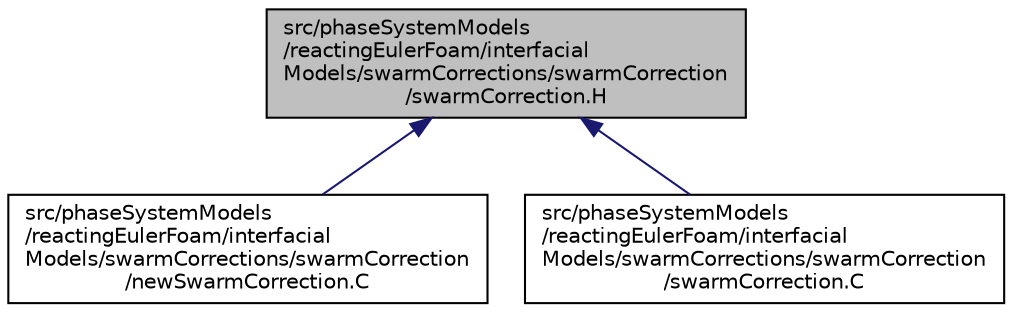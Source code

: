 digraph "src/phaseSystemModels/reactingEulerFoam/interfacialModels/swarmCorrections/swarmCorrection/swarmCorrection.H"
{
  bgcolor="transparent";
  edge [fontname="Helvetica",fontsize="10",labelfontname="Helvetica",labelfontsize="10"];
  node [fontname="Helvetica",fontsize="10",shape=record];
  Node1 [label="src/phaseSystemModels\l/reactingEulerFoam/interfacial\lModels/swarmCorrections/swarmCorrection\l/swarmCorrection.H",height=0.2,width=0.4,color="black", fillcolor="grey75", style="filled" fontcolor="black"];
  Node1 -> Node2 [dir="back",color="midnightblue",fontsize="10",style="solid",fontname="Helvetica"];
  Node2 [label="src/phaseSystemModels\l/reactingEulerFoam/interfacial\lModels/swarmCorrections/swarmCorrection\l/newSwarmCorrection.C",height=0.2,width=0.4,color="black",URL="$src_2phaseSystemModels_2reactingEulerFoam_2interfacialModels_2swarmCorrections_2swarmCorrection_2newSwarmCorrection_8C.html"];
  Node1 -> Node3 [dir="back",color="midnightblue",fontsize="10",style="solid",fontname="Helvetica"];
  Node3 [label="src/phaseSystemModels\l/reactingEulerFoam/interfacial\lModels/swarmCorrections/swarmCorrection\l/swarmCorrection.C",height=0.2,width=0.4,color="black",URL="$src_2phaseSystemModels_2reactingEulerFoam_2interfacialModels_2swarmCorrections_2swarmCorrection_2swarmCorrection_8C.html"];
}
